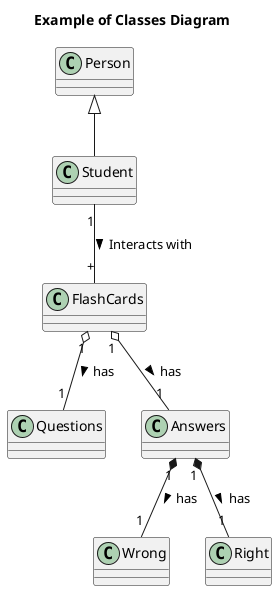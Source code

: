 @startuml

title Example of Classes Diagram 

Class Person
Class Student
Class FlashCards
Class Questions
Class Answers


Person <|-- Student

Student"1" -- "+"FlashCards : Interacts with >

FlashCards"1" o-- "1"Questions : has >
FlashCards"1" o-- "1"Answers : has >
Answers"1" *-- "1"Wrong : has >
Answers"1" *-- "1"Right : has >


@enduml
